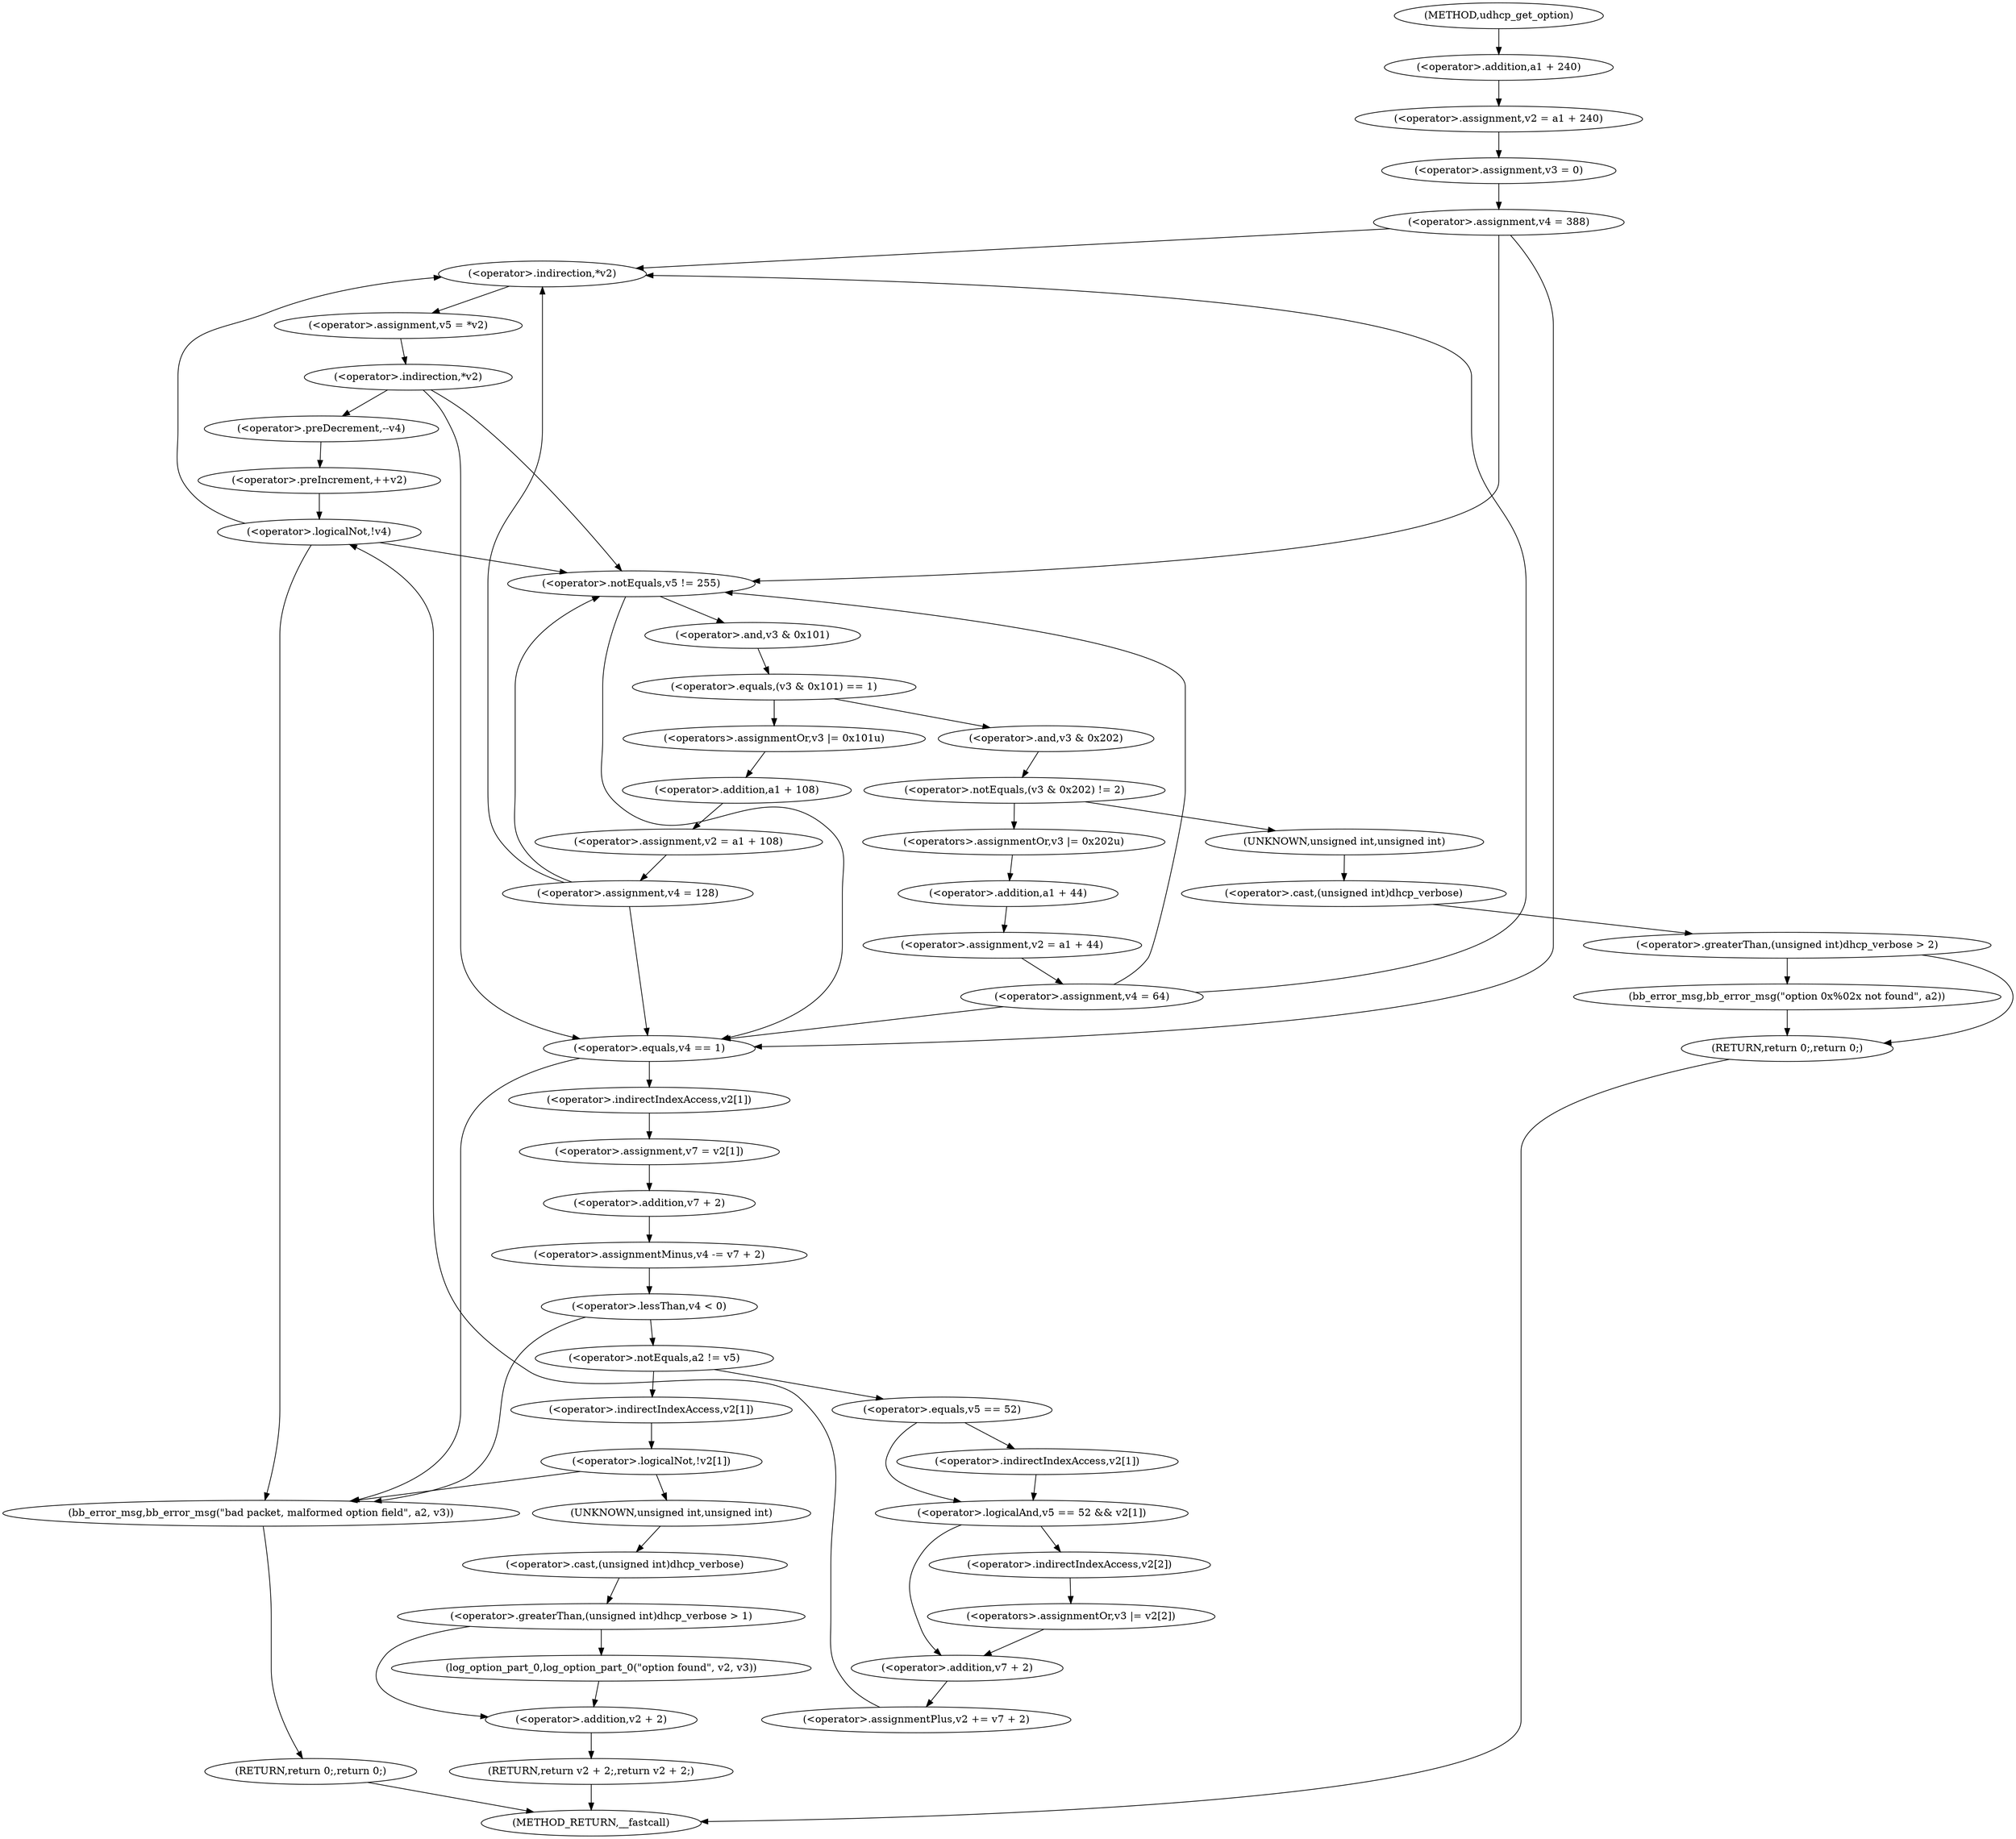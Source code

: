 digraph udhcp_get_option {  
"1000115" [label = "(<operator>.assignment,v2 = a1 + 240)" ]
"1000117" [label = "(<operator>.addition,a1 + 240)" ]
"1000120" [label = "(<operator>.assignment,v3 = 0)" ]
"1000123" [label = "(<operator>.assignment,v4 = 388)" ]
"1000132" [label = "(<operator>.assignment,v5 = *v2)" ]
"1000134" [label = "(<operator>.indirection,*v2)" ]
"1000137" [label = "(<operator>.indirection,*v2)" ]
"1000140" [label = "(<operator>.preDecrement,--v4)" ]
"1000142" [label = "(<operator>.preIncrement,++v2)" ]
"1000146" [label = "(<operator>.logicalNot,!v4)" ]
"1000150" [label = "(<operator>.notEquals,v5 != 255)" ]
"1000155" [label = "(<operator>.equals,(v3 & 0x101) == 1)" ]
"1000156" [label = "(<operator>.and,v3 & 0x101)" ]
"1000161" [label = "(<operators>.assignmentOr,v3 |= 0x101u)" ]
"1000164" [label = "(<operator>.assignment,v2 = a1 + 108)" ]
"1000166" [label = "(<operator>.addition,a1 + 108)" ]
"1000169" [label = "(<operator>.assignment,v4 = 128)" ]
"1000175" [label = "(<operator>.notEquals,(v3 & 0x202) != 2)" ]
"1000176" [label = "(<operator>.and,v3 & 0x202)" ]
"1000182" [label = "(<operator>.greaterThan,(unsigned int)dhcp_verbose > 2)" ]
"1000183" [label = "(<operator>.cast,(unsigned int)dhcp_verbose)" ]
"1000184" [label = "(UNKNOWN,unsigned int,unsigned int)" ]
"1000187" [label = "(bb_error_msg,bb_error_msg(\"option 0x%02x not found\", a2))" ]
"1000190" [label = "(RETURN,return 0;,return 0;)" ]
"1000192" [label = "(<operators>.assignmentOr,v3 |= 0x202u)" ]
"1000195" [label = "(<operator>.assignment,v2 = a1 + 44)" ]
"1000197" [label = "(<operator>.addition,a1 + 44)" ]
"1000200" [label = "(<operator>.assignment,v4 = 64)" ]
"1000204" [label = "(<operator>.equals,v4 == 1)" ]
"1000208" [label = "(<operator>.assignment,v7 = v2[1])" ]
"1000210" [label = "(<operator>.indirectIndexAccess,v2[1])" ]
"1000213" [label = "(<operator>.assignmentMinus,v4 -= v7 + 2)" ]
"1000215" [label = "(<operator>.addition,v7 + 2)" ]
"1000219" [label = "(<operator>.lessThan,v4 < 0)" ]
"1000224" [label = "(<operator>.notEquals,a2 != v5)" ]
"1000229" [label = "(<operator>.logicalAnd,v5 == 52 && v2[1])" ]
"1000230" [label = "(<operator>.equals,v5 == 52)" ]
"1000233" [label = "(<operator>.indirectIndexAccess,v2[1])" ]
"1000236" [label = "(<operators>.assignmentOr,v3 |= v2[2])" ]
"1000238" [label = "(<operator>.indirectIndexAccess,v2[2])" ]
"1000241" [label = "(<operator>.assignmentPlus,v2 += v7 + 2)" ]
"1000243" [label = "(<operator>.addition,v7 + 2)" ]
"1000248" [label = "(<operator>.logicalNot,!v2[1])" ]
"1000249" [label = "(<operator>.indirectIndexAccess,v2[1])" ]
"1000254" [label = "(bb_error_msg,bb_error_msg(\"bad packet, malformed option field\", a2, v3))" ]
"1000258" [label = "(RETURN,return 0;,return 0;)" ]
"1000261" [label = "(<operator>.greaterThan,(unsigned int)dhcp_verbose > 1)" ]
"1000262" [label = "(<operator>.cast,(unsigned int)dhcp_verbose)" ]
"1000263" [label = "(UNKNOWN,unsigned int,unsigned int)" ]
"1000266" [label = "(log_option_part_0,log_option_part_0(\"option found\", v2, v3))" ]
"1000270" [label = "(RETURN,return v2 + 2;,return v2 + 2;)" ]
"1000271" [label = "(<operator>.addition,v2 + 2)" ]
"1000106" [label = "(METHOD,udhcp_get_option)" ]
"1000274" [label = "(METHOD_RETURN,__fastcall)" ]
  "1000115" -> "1000120" 
  "1000117" -> "1000115" 
  "1000120" -> "1000123" 
  "1000123" -> "1000134" 
  "1000123" -> "1000150" 
  "1000123" -> "1000204" 
  "1000132" -> "1000137" 
  "1000134" -> "1000132" 
  "1000137" -> "1000150" 
  "1000137" -> "1000204" 
  "1000137" -> "1000140" 
  "1000140" -> "1000142" 
  "1000142" -> "1000146" 
  "1000146" -> "1000134" 
  "1000146" -> "1000150" 
  "1000146" -> "1000254" 
  "1000150" -> "1000204" 
  "1000150" -> "1000156" 
  "1000155" -> "1000161" 
  "1000155" -> "1000176" 
  "1000156" -> "1000155" 
  "1000161" -> "1000166" 
  "1000164" -> "1000169" 
  "1000166" -> "1000164" 
  "1000169" -> "1000134" 
  "1000169" -> "1000150" 
  "1000169" -> "1000204" 
  "1000175" -> "1000184" 
  "1000175" -> "1000192" 
  "1000176" -> "1000175" 
  "1000182" -> "1000187" 
  "1000182" -> "1000190" 
  "1000183" -> "1000182" 
  "1000184" -> "1000183" 
  "1000187" -> "1000190" 
  "1000190" -> "1000274" 
  "1000192" -> "1000197" 
  "1000195" -> "1000200" 
  "1000197" -> "1000195" 
  "1000200" -> "1000134" 
  "1000200" -> "1000150" 
  "1000200" -> "1000204" 
  "1000204" -> "1000254" 
  "1000204" -> "1000210" 
  "1000208" -> "1000215" 
  "1000210" -> "1000208" 
  "1000213" -> "1000219" 
  "1000215" -> "1000213" 
  "1000219" -> "1000254" 
  "1000219" -> "1000224" 
  "1000224" -> "1000230" 
  "1000224" -> "1000249" 
  "1000229" -> "1000238" 
  "1000229" -> "1000243" 
  "1000230" -> "1000229" 
  "1000230" -> "1000233" 
  "1000233" -> "1000229" 
  "1000236" -> "1000243" 
  "1000238" -> "1000236" 
  "1000241" -> "1000146" 
  "1000243" -> "1000241" 
  "1000248" -> "1000263" 
  "1000248" -> "1000254" 
  "1000249" -> "1000248" 
  "1000254" -> "1000258" 
  "1000258" -> "1000274" 
  "1000261" -> "1000266" 
  "1000261" -> "1000271" 
  "1000262" -> "1000261" 
  "1000263" -> "1000262" 
  "1000266" -> "1000271" 
  "1000270" -> "1000274" 
  "1000271" -> "1000270" 
  "1000106" -> "1000117" 
}
